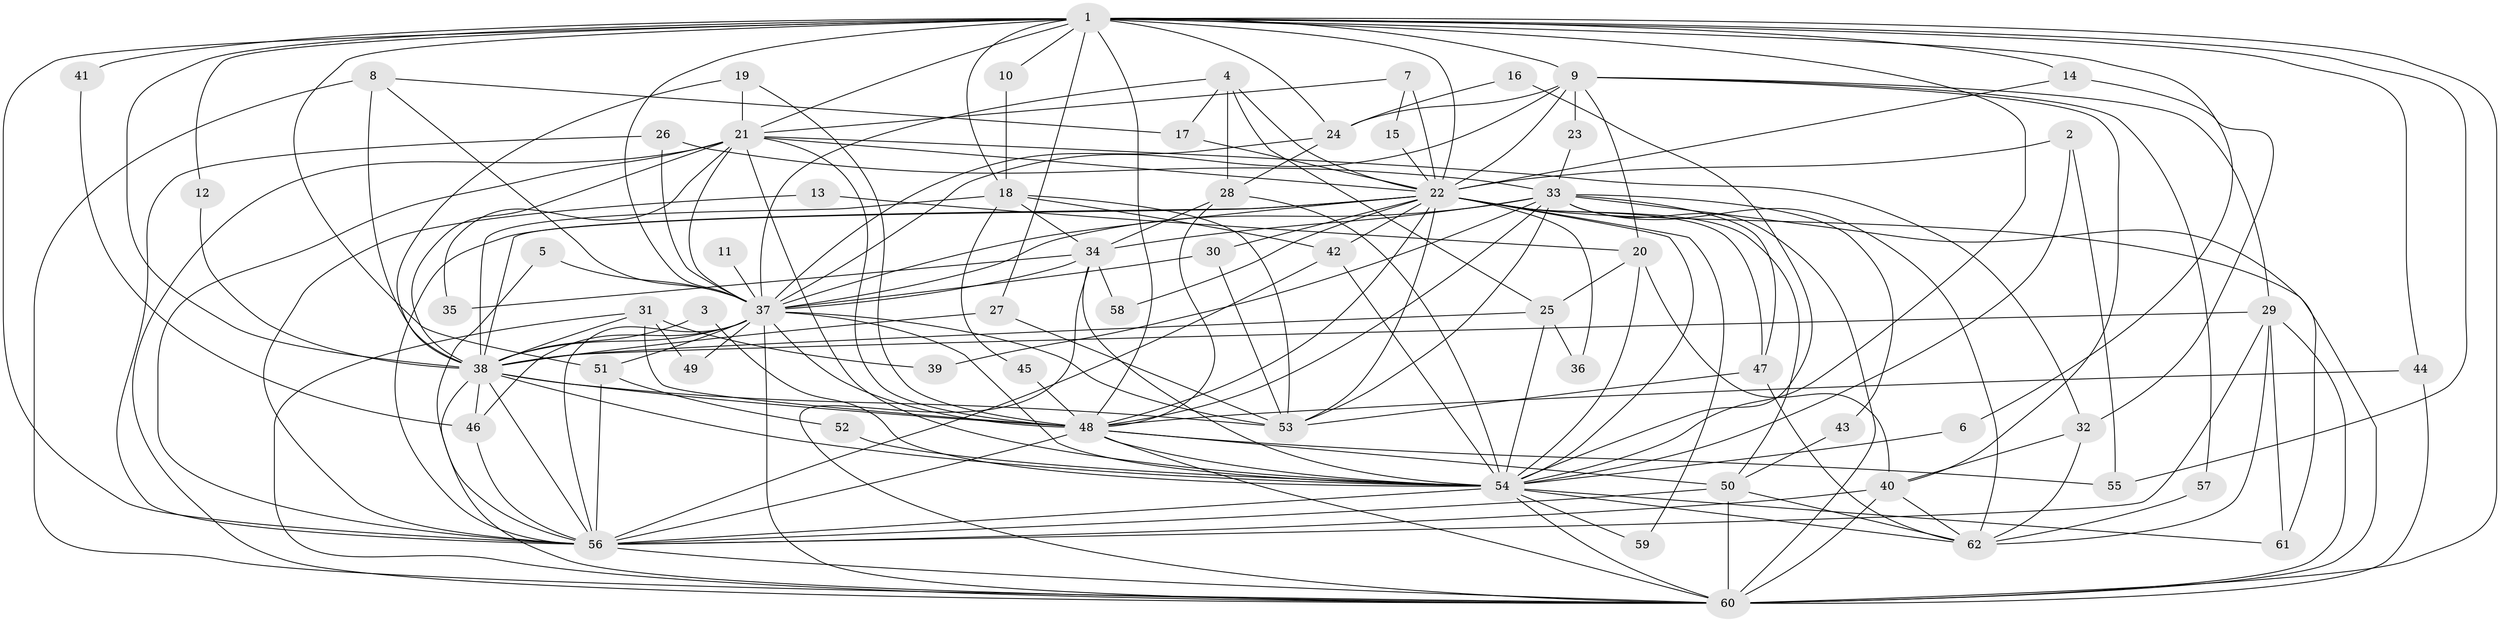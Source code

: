 // original degree distribution, {25: 0.008130081300813009, 24: 0.008130081300813009, 19: 0.008130081300813009, 26: 0.008130081300813009, 18: 0.008130081300813009, 16: 0.016260162601626018, 20: 0.008130081300813009, 29: 0.008130081300813009, 13: 0.008130081300813009, 7: 0.024390243902439025, 8: 0.008130081300813009, 6: 0.016260162601626018, 3: 0.21951219512195122, 4: 0.10569105691056911, 5: 0.056910569105691054, 9: 0.008130081300813009, 2: 0.4796747967479675}
// Generated by graph-tools (version 1.1) at 2025/49/03/09/25 03:49:27]
// undirected, 62 vertices, 182 edges
graph export_dot {
graph [start="1"]
  node [color=gray90,style=filled];
  1;
  2;
  3;
  4;
  5;
  6;
  7;
  8;
  9;
  10;
  11;
  12;
  13;
  14;
  15;
  16;
  17;
  18;
  19;
  20;
  21;
  22;
  23;
  24;
  25;
  26;
  27;
  28;
  29;
  30;
  31;
  32;
  33;
  34;
  35;
  36;
  37;
  38;
  39;
  40;
  41;
  42;
  43;
  44;
  45;
  46;
  47;
  48;
  49;
  50;
  51;
  52;
  53;
  54;
  55;
  56;
  57;
  58;
  59;
  60;
  61;
  62;
  1 -- 6 [weight=1.0];
  1 -- 9 [weight=1.0];
  1 -- 10 [weight=1.0];
  1 -- 12 [weight=1.0];
  1 -- 14 [weight=2.0];
  1 -- 18 [weight=1.0];
  1 -- 21 [weight=2.0];
  1 -- 22 [weight=2.0];
  1 -- 24 [weight=1.0];
  1 -- 27 [weight=1.0];
  1 -- 37 [weight=2.0];
  1 -- 38 [weight=2.0];
  1 -- 41 [weight=2.0];
  1 -- 44 [weight=1.0];
  1 -- 48 [weight=2.0];
  1 -- 51 [weight=1.0];
  1 -- 54 [weight=2.0];
  1 -- 55 [weight=1.0];
  1 -- 56 [weight=2.0];
  1 -- 60 [weight=2.0];
  2 -- 22 [weight=1.0];
  2 -- 54 [weight=1.0];
  2 -- 55 [weight=1.0];
  3 -- 38 [weight=1.0];
  3 -- 54 [weight=1.0];
  4 -- 17 [weight=1.0];
  4 -- 22 [weight=1.0];
  4 -- 25 [weight=1.0];
  4 -- 28 [weight=1.0];
  4 -- 37 [weight=1.0];
  5 -- 37 [weight=1.0];
  5 -- 56 [weight=1.0];
  6 -- 54 [weight=1.0];
  7 -- 15 [weight=1.0];
  7 -- 21 [weight=1.0];
  7 -- 22 [weight=2.0];
  8 -- 17 [weight=1.0];
  8 -- 37 [weight=1.0];
  8 -- 38 [weight=1.0];
  8 -- 60 [weight=1.0];
  9 -- 20 [weight=1.0];
  9 -- 22 [weight=1.0];
  9 -- 23 [weight=1.0];
  9 -- 24 [weight=1.0];
  9 -- 29 [weight=1.0];
  9 -- 37 [weight=1.0];
  9 -- 40 [weight=1.0];
  9 -- 57 [weight=1.0];
  10 -- 18 [weight=1.0];
  11 -- 37 [weight=1.0];
  12 -- 38 [weight=1.0];
  13 -- 20 [weight=1.0];
  13 -- 56 [weight=1.0];
  14 -- 22 [weight=1.0];
  14 -- 32 [weight=1.0];
  15 -- 22 [weight=1.0];
  16 -- 24 [weight=1.0];
  16 -- 54 [weight=1.0];
  17 -- 22 [weight=1.0];
  18 -- 34 [weight=1.0];
  18 -- 38 [weight=1.0];
  18 -- 42 [weight=1.0];
  18 -- 45 [weight=1.0];
  18 -- 53 [weight=1.0];
  19 -- 21 [weight=1.0];
  19 -- 38 [weight=1.0];
  19 -- 48 [weight=1.0];
  20 -- 25 [weight=1.0];
  20 -- 40 [weight=1.0];
  20 -- 54 [weight=1.0];
  21 -- 22 [weight=1.0];
  21 -- 32 [weight=1.0];
  21 -- 35 [weight=1.0];
  21 -- 37 [weight=1.0];
  21 -- 38 [weight=1.0];
  21 -- 48 [weight=1.0];
  21 -- 54 [weight=2.0];
  21 -- 56 [weight=1.0];
  21 -- 60 [weight=1.0];
  22 -- 30 [weight=1.0];
  22 -- 36 [weight=1.0];
  22 -- 37 [weight=1.0];
  22 -- 38 [weight=1.0];
  22 -- 42 [weight=3.0];
  22 -- 47 [weight=1.0];
  22 -- 48 [weight=1.0];
  22 -- 50 [weight=1.0];
  22 -- 53 [weight=1.0];
  22 -- 54 [weight=1.0];
  22 -- 56 [weight=1.0];
  22 -- 58 [weight=1.0];
  22 -- 59 [weight=1.0];
  22 -- 60 [weight=2.0];
  23 -- 33 [weight=1.0];
  24 -- 28 [weight=1.0];
  24 -- 37 [weight=1.0];
  25 -- 36 [weight=1.0];
  25 -- 38 [weight=1.0];
  25 -- 54 [weight=1.0];
  26 -- 33 [weight=1.0];
  26 -- 37 [weight=1.0];
  26 -- 56 [weight=1.0];
  27 -- 38 [weight=2.0];
  27 -- 53 [weight=1.0];
  28 -- 34 [weight=1.0];
  28 -- 48 [weight=1.0];
  28 -- 54 [weight=1.0];
  29 -- 38 [weight=1.0];
  29 -- 56 [weight=1.0];
  29 -- 60 [weight=1.0];
  29 -- 61 [weight=1.0];
  29 -- 62 [weight=1.0];
  30 -- 37 [weight=2.0];
  30 -- 53 [weight=1.0];
  31 -- 38 [weight=1.0];
  31 -- 39 [weight=1.0];
  31 -- 48 [weight=2.0];
  31 -- 49 [weight=1.0];
  31 -- 60 [weight=1.0];
  32 -- 40 [weight=1.0];
  32 -- 62 [weight=1.0];
  33 -- 34 [weight=1.0];
  33 -- 37 [weight=1.0];
  33 -- 39 [weight=1.0];
  33 -- 43 [weight=1.0];
  33 -- 47 [weight=1.0];
  33 -- 48 [weight=1.0];
  33 -- 53 [weight=1.0];
  33 -- 60 [weight=1.0];
  33 -- 61 [weight=1.0];
  33 -- 62 [weight=1.0];
  34 -- 35 [weight=1.0];
  34 -- 37 [weight=1.0];
  34 -- 54 [weight=2.0];
  34 -- 58 [weight=1.0];
  34 -- 60 [weight=1.0];
  37 -- 38 [weight=2.0];
  37 -- 46 [weight=1.0];
  37 -- 48 [weight=1.0];
  37 -- 49 [weight=1.0];
  37 -- 51 [weight=1.0];
  37 -- 53 [weight=1.0];
  37 -- 54 [weight=1.0];
  37 -- 56 [weight=1.0];
  37 -- 60 [weight=1.0];
  38 -- 46 [weight=1.0];
  38 -- 48 [weight=1.0];
  38 -- 53 [weight=2.0];
  38 -- 54 [weight=1.0];
  38 -- 56 [weight=1.0];
  38 -- 60 [weight=1.0];
  40 -- 56 [weight=1.0];
  40 -- 60 [weight=2.0];
  40 -- 62 [weight=1.0];
  41 -- 46 [weight=1.0];
  42 -- 54 [weight=1.0];
  42 -- 56 [weight=1.0];
  43 -- 50 [weight=1.0];
  44 -- 48 [weight=1.0];
  44 -- 60 [weight=1.0];
  45 -- 48 [weight=1.0];
  46 -- 56 [weight=1.0];
  47 -- 53 [weight=1.0];
  47 -- 62 [weight=1.0];
  48 -- 50 [weight=1.0];
  48 -- 54 [weight=1.0];
  48 -- 55 [weight=1.0];
  48 -- 56 [weight=1.0];
  48 -- 60 [weight=1.0];
  50 -- 56 [weight=2.0];
  50 -- 60 [weight=1.0];
  50 -- 62 [weight=1.0];
  51 -- 52 [weight=1.0];
  51 -- 56 [weight=1.0];
  52 -- 54 [weight=1.0];
  54 -- 56 [weight=2.0];
  54 -- 59 [weight=1.0];
  54 -- 60 [weight=1.0];
  54 -- 61 [weight=1.0];
  54 -- 62 [weight=1.0];
  56 -- 60 [weight=1.0];
  57 -- 62 [weight=1.0];
}
